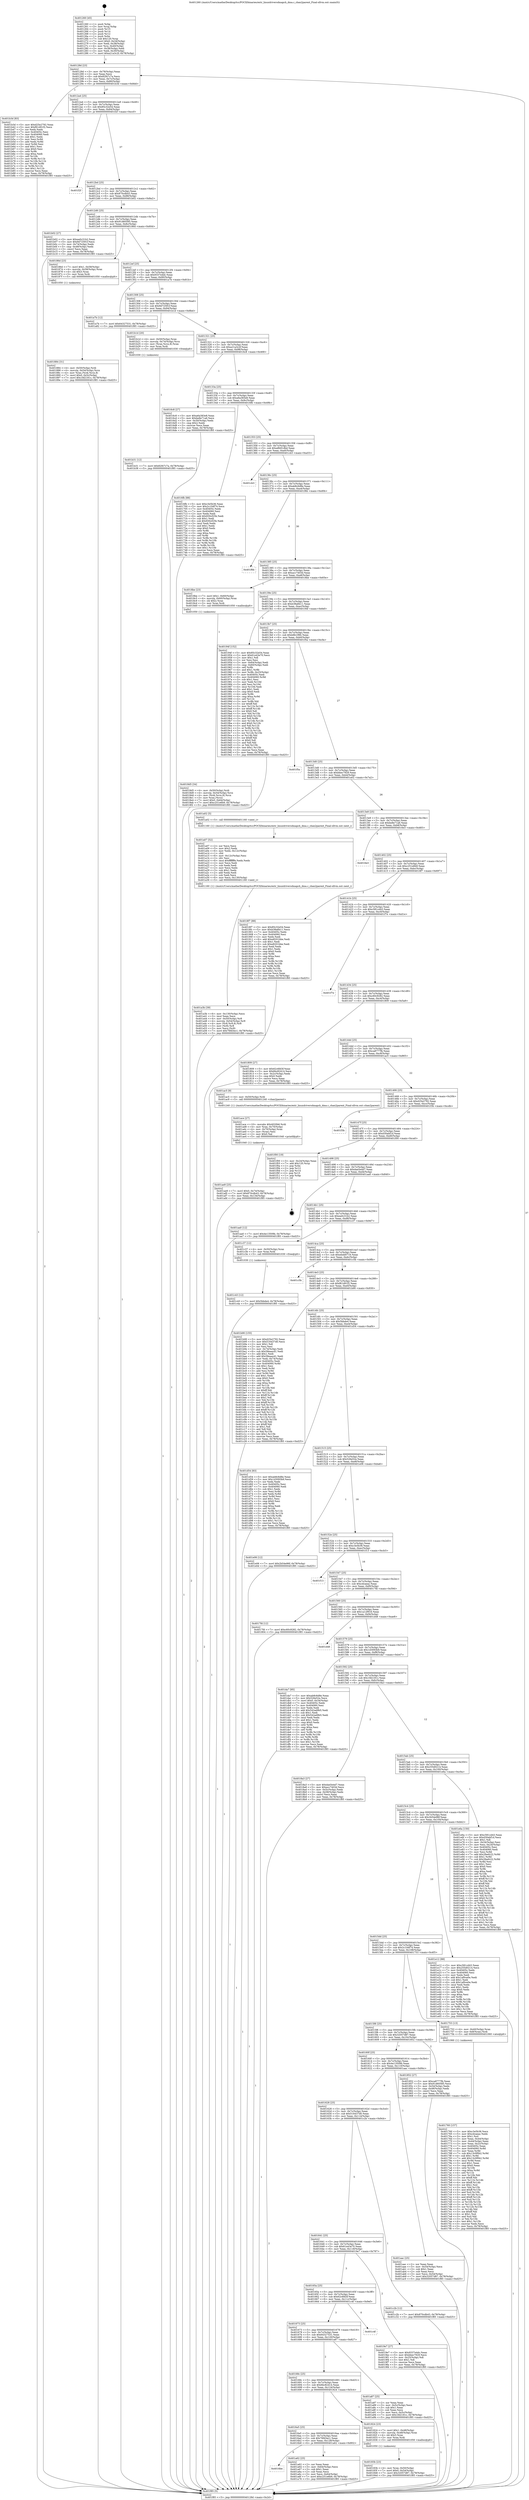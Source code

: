 digraph "0x401260" {
  label = "0x401260 (/mnt/c/Users/mathe/Desktop/tcc/POCII/binaries/extr_linuxdriversdmapch_dma.c_chan2parent_Final-ollvm.out::main(0))"
  labelloc = "t"
  node[shape=record]

  Entry [label="",width=0.3,height=0.3,shape=circle,fillcolor=black,style=filled]
  "0x40128d" [label="{
     0x40128d [23]\l
     | [instrs]\l
     &nbsp;&nbsp;0x40128d \<+3\>: mov -0x78(%rbp),%eax\l
     &nbsp;&nbsp;0x401290 \<+2\>: mov %eax,%ecx\l
     &nbsp;&nbsp;0x401292 \<+6\>: sub $0x82f47c7a,%ecx\l
     &nbsp;&nbsp;0x401298 \<+3\>: mov %eax,-0x7c(%rbp)\l
     &nbsp;&nbsp;0x40129b \<+3\>: mov %ecx,-0x80(%rbp)\l
     &nbsp;&nbsp;0x40129e \<+6\>: je 0000000000401b3d \<main+0x8dd\>\l
  }"]
  "0x401b3d" [label="{
     0x401b3d [83]\l
     | [instrs]\l
     &nbsp;&nbsp;0x401b3d \<+5\>: mov $0xd25e2792,%eax\l
     &nbsp;&nbsp;0x401b42 \<+5\>: mov $0xf61d91f2,%ecx\l
     &nbsp;&nbsp;0x401b47 \<+2\>: xor %edx,%edx\l
     &nbsp;&nbsp;0x401b49 \<+7\>: mov 0x40405c,%esi\l
     &nbsp;&nbsp;0x401b50 \<+7\>: mov 0x404060,%edi\l
     &nbsp;&nbsp;0x401b57 \<+3\>: sub $0x1,%edx\l
     &nbsp;&nbsp;0x401b5a \<+3\>: mov %esi,%r8d\l
     &nbsp;&nbsp;0x401b5d \<+3\>: add %edx,%r8d\l
     &nbsp;&nbsp;0x401b60 \<+4\>: imul %r8d,%esi\l
     &nbsp;&nbsp;0x401b64 \<+3\>: and $0x1,%esi\l
     &nbsp;&nbsp;0x401b67 \<+3\>: cmp $0x0,%esi\l
     &nbsp;&nbsp;0x401b6a \<+4\>: sete %r9b\l
     &nbsp;&nbsp;0x401b6e \<+3\>: cmp $0xa,%edi\l
     &nbsp;&nbsp;0x401b71 \<+4\>: setl %r10b\l
     &nbsp;&nbsp;0x401b75 \<+3\>: mov %r9b,%r11b\l
     &nbsp;&nbsp;0x401b78 \<+3\>: and %r10b,%r11b\l
     &nbsp;&nbsp;0x401b7b \<+3\>: xor %r10b,%r9b\l
     &nbsp;&nbsp;0x401b7e \<+3\>: or %r9b,%r11b\l
     &nbsp;&nbsp;0x401b81 \<+4\>: test $0x1,%r11b\l
     &nbsp;&nbsp;0x401b85 \<+3\>: cmovne %ecx,%eax\l
     &nbsp;&nbsp;0x401b88 \<+3\>: mov %eax,-0x78(%rbp)\l
     &nbsp;&nbsp;0x401b8b \<+5\>: jmp 0000000000401f85 \<main+0xd25\>\l
  }"]
  "0x4012a4" [label="{
     0x4012a4 [25]\l
     | [instrs]\l
     &nbsp;&nbsp;0x4012a4 \<+5\>: jmp 00000000004012a9 \<main+0x49\>\l
     &nbsp;&nbsp;0x4012a9 \<+3\>: mov -0x7c(%rbp),%eax\l
     &nbsp;&nbsp;0x4012ac \<+5\>: sub $0x85c32e54,%eax\l
     &nbsp;&nbsp;0x4012b1 \<+6\>: mov %eax,-0x84(%rbp)\l
     &nbsp;&nbsp;0x4012b7 \<+6\>: je 0000000000401f2f \<main+0xccf\>\l
  }"]
  Exit [label="",width=0.3,height=0.3,shape=circle,fillcolor=black,style=filled,peripheries=2]
  "0x401f2f" [label="{
     0x401f2f\l
  }", style=dashed]
  "0x4012bd" [label="{
     0x4012bd [25]\l
     | [instrs]\l
     &nbsp;&nbsp;0x4012bd \<+5\>: jmp 00000000004012c2 \<main+0x62\>\l
     &nbsp;&nbsp;0x4012c2 \<+3\>: mov -0x7c(%rbp),%eax\l
     &nbsp;&nbsp;0x4012c5 \<+5\>: sub $0x870cdb43,%eax\l
     &nbsp;&nbsp;0x4012ca \<+6\>: mov %eax,-0x88(%rbp)\l
     &nbsp;&nbsp;0x4012d0 \<+6\>: je 0000000000401b02 \<main+0x8a2\>\l
  }"]
  "0x401c43" [label="{
     0x401c43 [12]\l
     | [instrs]\l
     &nbsp;&nbsp;0x401c43 \<+7\>: movl $0x5bbde4,-0x78(%rbp)\l
     &nbsp;&nbsp;0x401c4a \<+5\>: jmp 0000000000401f85 \<main+0xd25\>\l
  }"]
  "0x401b02" [label="{
     0x401b02 [27]\l
     | [instrs]\l
     &nbsp;&nbsp;0x401b02 \<+5\>: mov $0xea0c31b2,%eax\l
     &nbsp;&nbsp;0x401b07 \<+5\>: mov $0x9d72591f,%ecx\l
     &nbsp;&nbsp;0x401b0c \<+3\>: mov -0x74(%rbp),%edx\l
     &nbsp;&nbsp;0x401b0f \<+3\>: cmp -0x48(%rbp),%edx\l
     &nbsp;&nbsp;0x401b12 \<+3\>: cmovl %ecx,%eax\l
     &nbsp;&nbsp;0x401b15 \<+3\>: mov %eax,-0x78(%rbp)\l
     &nbsp;&nbsp;0x401b18 \<+5\>: jmp 0000000000401f85 \<main+0xd25\>\l
  }"]
  "0x4012d6" [label="{
     0x4012d6 [25]\l
     | [instrs]\l
     &nbsp;&nbsp;0x4012d6 \<+5\>: jmp 00000000004012db \<main+0x7b\>\l
     &nbsp;&nbsp;0x4012db \<+3\>: mov -0x7c(%rbp),%eax\l
     &nbsp;&nbsp;0x4012de \<+5\>: sub $0x91d60585,%eax\l
     &nbsp;&nbsp;0x4012e3 \<+6\>: mov %eax,-0x8c(%rbp)\l
     &nbsp;&nbsp;0x4012e9 \<+6\>: je 000000000040186d \<main+0x60d\>\l
  }"]
  "0x401b31" [label="{
     0x401b31 [12]\l
     | [instrs]\l
     &nbsp;&nbsp;0x401b31 \<+7\>: movl $0x82f47c7a,-0x78(%rbp)\l
     &nbsp;&nbsp;0x401b38 \<+5\>: jmp 0000000000401f85 \<main+0xd25\>\l
  }"]
  "0x40186d" [label="{
     0x40186d [23]\l
     | [instrs]\l
     &nbsp;&nbsp;0x40186d \<+7\>: movl $0x1,-0x58(%rbp)\l
     &nbsp;&nbsp;0x401874 \<+4\>: movslq -0x58(%rbp),%rax\l
     &nbsp;&nbsp;0x401878 \<+4\>: shl $0x3,%rax\l
     &nbsp;&nbsp;0x40187c \<+3\>: mov %rax,%rdi\l
     &nbsp;&nbsp;0x40187f \<+5\>: call 0000000000401050 \<malloc@plt\>\l
     | [calls]\l
     &nbsp;&nbsp;0x401050 \{1\} (unknown)\l
  }"]
  "0x4012ef" [label="{
     0x4012ef [25]\l
     | [instrs]\l
     &nbsp;&nbsp;0x4012ef \<+5\>: jmp 00000000004012f4 \<main+0x94\>\l
     &nbsp;&nbsp;0x4012f4 \<+3\>: mov -0x7c(%rbp),%eax\l
     &nbsp;&nbsp;0x4012f7 \<+5\>: sub $0x9337e4dc,%eax\l
     &nbsp;&nbsp;0x4012fc \<+6\>: mov %eax,-0x90(%rbp)\l
     &nbsp;&nbsp;0x401302 \<+6\>: je 0000000000401a7b \<main+0x81b\>\l
  }"]
  "0x401ae9" [label="{
     0x401ae9 [25]\l
     | [instrs]\l
     &nbsp;&nbsp;0x401ae9 \<+7\>: movl $0x0,-0x74(%rbp)\l
     &nbsp;&nbsp;0x401af0 \<+7\>: movl $0x870cdb43,-0x78(%rbp)\l
     &nbsp;&nbsp;0x401af7 \<+6\>: mov %eax,-0x134(%rbp)\l
     &nbsp;&nbsp;0x401afd \<+5\>: jmp 0000000000401f85 \<main+0xd25\>\l
  }"]
  "0x401a7b" [label="{
     0x401a7b [12]\l
     | [instrs]\l
     &nbsp;&nbsp;0x401a7b \<+7\>: movl $0x64327531,-0x78(%rbp)\l
     &nbsp;&nbsp;0x401a82 \<+5\>: jmp 0000000000401f85 \<main+0xd25\>\l
  }"]
  "0x401308" [label="{
     0x401308 [25]\l
     | [instrs]\l
     &nbsp;&nbsp;0x401308 \<+5\>: jmp 000000000040130d \<main+0xad\>\l
     &nbsp;&nbsp;0x40130d \<+3\>: mov -0x7c(%rbp),%eax\l
     &nbsp;&nbsp;0x401310 \<+5\>: sub $0x9d72591f,%eax\l
     &nbsp;&nbsp;0x401315 \<+6\>: mov %eax,-0x94(%rbp)\l
     &nbsp;&nbsp;0x40131b \<+6\>: je 0000000000401b1d \<main+0x8bd\>\l
  }"]
  "0x401ace" [label="{
     0x401ace [27]\l
     | [instrs]\l
     &nbsp;&nbsp;0x401ace \<+10\>: movabs $0x4020b6,%rdi\l
     &nbsp;&nbsp;0x401ad8 \<+4\>: mov %rax,-0x70(%rbp)\l
     &nbsp;&nbsp;0x401adc \<+4\>: mov -0x70(%rbp),%rax\l
     &nbsp;&nbsp;0x401ae0 \<+2\>: mov (%rax),%esi\l
     &nbsp;&nbsp;0x401ae2 \<+2\>: mov $0x0,%al\l
     &nbsp;&nbsp;0x401ae4 \<+5\>: call 0000000000401040 \<printf@plt\>\l
     | [calls]\l
     &nbsp;&nbsp;0x401040 \{1\} (unknown)\l
  }"]
  "0x401b1d" [label="{
     0x401b1d [20]\l
     | [instrs]\l
     &nbsp;&nbsp;0x401b1d \<+4\>: mov -0x50(%rbp),%rax\l
     &nbsp;&nbsp;0x401b21 \<+4\>: movslq -0x74(%rbp),%rcx\l
     &nbsp;&nbsp;0x401b25 \<+4\>: mov (%rax,%rcx,8),%rax\l
     &nbsp;&nbsp;0x401b29 \<+3\>: mov %rax,%rdi\l
     &nbsp;&nbsp;0x401b2c \<+5\>: call 0000000000401030 \<free@plt\>\l
     | [calls]\l
     &nbsp;&nbsp;0x401030 \{1\} (unknown)\l
  }"]
  "0x401321" [label="{
     0x401321 [25]\l
     | [instrs]\l
     &nbsp;&nbsp;0x401321 \<+5\>: jmp 0000000000401326 \<main+0xc6\>\l
     &nbsp;&nbsp;0x401326 \<+3\>: mov -0x7c(%rbp),%eax\l
     &nbsp;&nbsp;0x401329 \<+5\>: sub $0xa21a3c2f,%eax\l
     &nbsp;&nbsp;0x40132e \<+6\>: mov %eax,-0x98(%rbp)\l
     &nbsp;&nbsp;0x401334 \<+6\>: je 00000000004016c8 \<main+0x468\>\l
  }"]
  "0x4016be" [label="{
     0x4016be\l
  }", style=dashed]
  "0x4016c8" [label="{
     0x4016c8 [27]\l
     | [instrs]\l
     &nbsp;&nbsp;0x4016c8 \<+5\>: mov $0xa6a383e8,%eax\l
     &nbsp;&nbsp;0x4016cd \<+5\>: mov $0xbe8e71a6,%ecx\l
     &nbsp;&nbsp;0x4016d2 \<+3\>: mov -0x30(%rbp),%edx\l
     &nbsp;&nbsp;0x4016d5 \<+3\>: cmp $0x2,%edx\l
     &nbsp;&nbsp;0x4016d8 \<+3\>: cmovne %ecx,%eax\l
     &nbsp;&nbsp;0x4016db \<+3\>: mov %eax,-0x78(%rbp)\l
     &nbsp;&nbsp;0x4016de \<+5\>: jmp 0000000000401f85 \<main+0xd25\>\l
  }"]
  "0x40133a" [label="{
     0x40133a [25]\l
     | [instrs]\l
     &nbsp;&nbsp;0x40133a \<+5\>: jmp 000000000040133f \<main+0xdf\>\l
     &nbsp;&nbsp;0x40133f \<+3\>: mov -0x7c(%rbp),%eax\l
     &nbsp;&nbsp;0x401342 \<+5\>: sub $0xa6a383e8,%eax\l
     &nbsp;&nbsp;0x401347 \<+6\>: mov %eax,-0x9c(%rbp)\l
     &nbsp;&nbsp;0x40134d \<+6\>: je 00000000004016fb \<main+0x49b\>\l
  }"]
  "0x401f85" [label="{
     0x401f85 [5]\l
     | [instrs]\l
     &nbsp;&nbsp;0x401f85 \<+5\>: jmp 000000000040128d \<main+0x2d\>\l
  }"]
  "0x401260" [label="{
     0x401260 [45]\l
     | [instrs]\l
     &nbsp;&nbsp;0x401260 \<+1\>: push %rbp\l
     &nbsp;&nbsp;0x401261 \<+3\>: mov %rsp,%rbp\l
     &nbsp;&nbsp;0x401264 \<+2\>: push %r15\l
     &nbsp;&nbsp;0x401266 \<+2\>: push %r14\l
     &nbsp;&nbsp;0x401268 \<+2\>: push %r12\l
     &nbsp;&nbsp;0x40126a \<+1\>: push %rbx\l
     &nbsp;&nbsp;0x40126b \<+7\>: sub $0x120,%rsp\l
     &nbsp;&nbsp;0x401272 \<+7\>: movl $0x0,-0x34(%rbp)\l
     &nbsp;&nbsp;0x401279 \<+3\>: mov %edi,-0x38(%rbp)\l
     &nbsp;&nbsp;0x40127c \<+4\>: mov %rsi,-0x40(%rbp)\l
     &nbsp;&nbsp;0x401280 \<+3\>: mov -0x38(%rbp),%edi\l
     &nbsp;&nbsp;0x401283 \<+3\>: mov %edi,-0x30(%rbp)\l
     &nbsp;&nbsp;0x401286 \<+7\>: movl $0xa21a3c2f,-0x78(%rbp)\l
  }"]
  "0x401a62" [label="{
     0x401a62 [25]\l
     | [instrs]\l
     &nbsp;&nbsp;0x401a62 \<+2\>: xor %eax,%eax\l
     &nbsp;&nbsp;0x401a64 \<+3\>: mov -0x64(%rbp),%ecx\l
     &nbsp;&nbsp;0x401a67 \<+3\>: sub $0x1,%eax\l
     &nbsp;&nbsp;0x401a6a \<+2\>: sub %eax,%ecx\l
     &nbsp;&nbsp;0x401a6c \<+3\>: mov %ecx,-0x64(%rbp)\l
     &nbsp;&nbsp;0x401a6f \<+7\>: movl $0xc251e6b9,-0x78(%rbp)\l
     &nbsp;&nbsp;0x401a76 \<+5\>: jmp 0000000000401f85 \<main+0xd25\>\l
  }"]
  "0x4016fb" [label="{
     0x4016fb [88]\l
     | [instrs]\l
     &nbsp;&nbsp;0x4016fb \<+5\>: mov $0xc3e5b36,%eax\l
     &nbsp;&nbsp;0x401700 \<+5\>: mov $0x2c10df74,%ecx\l
     &nbsp;&nbsp;0x401705 \<+7\>: mov 0x40405c,%edx\l
     &nbsp;&nbsp;0x40170c \<+7\>: mov 0x404060,%esi\l
     &nbsp;&nbsp;0x401713 \<+2\>: mov %edx,%edi\l
     &nbsp;&nbsp;0x401715 \<+6\>: add $0x930cf25b,%edi\l
     &nbsp;&nbsp;0x40171b \<+3\>: sub $0x1,%edi\l
     &nbsp;&nbsp;0x40171e \<+6\>: sub $0x930cf25b,%edi\l
     &nbsp;&nbsp;0x401724 \<+3\>: imul %edi,%edx\l
     &nbsp;&nbsp;0x401727 \<+3\>: and $0x1,%edx\l
     &nbsp;&nbsp;0x40172a \<+3\>: cmp $0x0,%edx\l
     &nbsp;&nbsp;0x40172d \<+4\>: sete %r8b\l
     &nbsp;&nbsp;0x401731 \<+3\>: cmp $0xa,%esi\l
     &nbsp;&nbsp;0x401734 \<+4\>: setl %r9b\l
     &nbsp;&nbsp;0x401738 \<+3\>: mov %r8b,%r10b\l
     &nbsp;&nbsp;0x40173b \<+3\>: and %r9b,%r10b\l
     &nbsp;&nbsp;0x40173e \<+3\>: xor %r9b,%r8b\l
     &nbsp;&nbsp;0x401741 \<+3\>: or %r8b,%r10b\l
     &nbsp;&nbsp;0x401744 \<+4\>: test $0x1,%r10b\l
     &nbsp;&nbsp;0x401748 \<+3\>: cmovne %ecx,%eax\l
     &nbsp;&nbsp;0x40174b \<+3\>: mov %eax,-0x78(%rbp)\l
     &nbsp;&nbsp;0x40174e \<+5\>: jmp 0000000000401f85 \<main+0xd25\>\l
  }"]
  "0x401353" [label="{
     0x401353 [25]\l
     | [instrs]\l
     &nbsp;&nbsp;0x401353 \<+5\>: jmp 0000000000401358 \<main+0xf8\>\l
     &nbsp;&nbsp;0x401358 \<+3\>: mov -0x7c(%rbp),%eax\l
     &nbsp;&nbsp;0x40135b \<+5\>: sub $0xa8b91dbd,%eax\l
     &nbsp;&nbsp;0x401360 \<+6\>: mov %eax,-0xa0(%rbp)\l
     &nbsp;&nbsp;0x401366 \<+6\>: je 0000000000401cb3 \<main+0xa53\>\l
  }"]
  "0x401a3b" [label="{
     0x401a3b [39]\l
     | [instrs]\l
     &nbsp;&nbsp;0x401a3b \<+6\>: mov -0x130(%rbp),%ecx\l
     &nbsp;&nbsp;0x401a41 \<+3\>: imul %eax,%ecx\l
     &nbsp;&nbsp;0x401a44 \<+4\>: mov -0x50(%rbp),%r8\l
     &nbsp;&nbsp;0x401a48 \<+4\>: movslq -0x54(%rbp),%r9\l
     &nbsp;&nbsp;0x401a4c \<+4\>: mov (%r8,%r9,8),%r8\l
     &nbsp;&nbsp;0x401a50 \<+3\>: mov (%r8),%r8\l
     &nbsp;&nbsp;0x401a53 \<+3\>: mov %ecx,(%r8)\l
     &nbsp;&nbsp;0x401a56 \<+7\>: movl $0x76fd3ec1,-0x78(%rbp)\l
     &nbsp;&nbsp;0x401a5d \<+5\>: jmp 0000000000401f85 \<main+0xd25\>\l
  }"]
  "0x401cb3" [label="{
     0x401cb3\l
  }", style=dashed]
  "0x40136c" [label="{
     0x40136c [25]\l
     | [instrs]\l
     &nbsp;&nbsp;0x40136c \<+5\>: jmp 0000000000401371 \<main+0x111\>\l
     &nbsp;&nbsp;0x401371 \<+3\>: mov -0x7c(%rbp),%eax\l
     &nbsp;&nbsp;0x401374 \<+5\>: sub $0xab8c6d8e,%eax\l
     &nbsp;&nbsp;0x401379 \<+6\>: mov %eax,-0xa4(%rbp)\l
     &nbsp;&nbsp;0x40137f \<+6\>: je 0000000000401f6b \<main+0xd0b\>\l
  }"]
  "0x401a07" [label="{
     0x401a07 [52]\l
     | [instrs]\l
     &nbsp;&nbsp;0x401a07 \<+2\>: xor %ecx,%ecx\l
     &nbsp;&nbsp;0x401a09 \<+5\>: mov $0x2,%edx\l
     &nbsp;&nbsp;0x401a0e \<+6\>: mov %edx,-0x12c(%rbp)\l
     &nbsp;&nbsp;0x401a14 \<+1\>: cltd\l
     &nbsp;&nbsp;0x401a15 \<+6\>: mov -0x12c(%rbp),%esi\l
     &nbsp;&nbsp;0x401a1b \<+2\>: idiv %esi\l
     &nbsp;&nbsp;0x401a1d \<+6\>: imul $0xfffffffe,%edx,%edx\l
     &nbsp;&nbsp;0x401a23 \<+2\>: mov %ecx,%edi\l
     &nbsp;&nbsp;0x401a25 \<+2\>: sub %edx,%edi\l
     &nbsp;&nbsp;0x401a27 \<+2\>: mov %ecx,%edx\l
     &nbsp;&nbsp;0x401a29 \<+3\>: sub $0x1,%edx\l
     &nbsp;&nbsp;0x401a2c \<+2\>: add %edx,%edi\l
     &nbsp;&nbsp;0x401a2e \<+2\>: sub %edi,%ecx\l
     &nbsp;&nbsp;0x401a30 \<+6\>: mov %ecx,-0x130(%rbp)\l
     &nbsp;&nbsp;0x401a36 \<+5\>: call 0000000000401160 \<next_i\>\l
     | [calls]\l
     &nbsp;&nbsp;0x401160 \{1\} (/mnt/c/Users/mathe/Desktop/tcc/POCII/binaries/extr_linuxdriversdmapch_dma.c_chan2parent_Final-ollvm.out::next_i)\l
  }"]
  "0x401f6b" [label="{
     0x401f6b\l
  }", style=dashed]
  "0x401385" [label="{
     0x401385 [25]\l
     | [instrs]\l
     &nbsp;&nbsp;0x401385 \<+5\>: jmp 000000000040138a \<main+0x12a\>\l
     &nbsp;&nbsp;0x40138a \<+3\>: mov -0x7c(%rbp),%eax\l
     &nbsp;&nbsp;0x40138d \<+5\>: sub $0xacc7403d,%eax\l
     &nbsp;&nbsp;0x401392 \<+6\>: mov %eax,-0xa8(%rbp)\l
     &nbsp;&nbsp;0x401398 \<+6\>: je 00000000004018be \<main+0x65e\>\l
  }"]
  "0x4018d5" [label="{
     0x4018d5 [34]\l
     | [instrs]\l
     &nbsp;&nbsp;0x4018d5 \<+4\>: mov -0x50(%rbp),%rdi\l
     &nbsp;&nbsp;0x4018d9 \<+4\>: movslq -0x54(%rbp),%rcx\l
     &nbsp;&nbsp;0x4018dd \<+4\>: mov (%rdi,%rcx,8),%rcx\l
     &nbsp;&nbsp;0x4018e1 \<+3\>: mov %rax,(%rcx)\l
     &nbsp;&nbsp;0x4018e4 \<+7\>: movl $0x0,-0x64(%rbp)\l
     &nbsp;&nbsp;0x4018eb \<+7\>: movl $0xc251e6b9,-0x78(%rbp)\l
     &nbsp;&nbsp;0x4018f2 \<+5\>: jmp 0000000000401f85 \<main+0xd25\>\l
  }"]
  "0x4018be" [label="{
     0x4018be [23]\l
     | [instrs]\l
     &nbsp;&nbsp;0x4018be \<+7\>: movl $0x1,-0x60(%rbp)\l
     &nbsp;&nbsp;0x4018c5 \<+4\>: movslq -0x60(%rbp),%rax\l
     &nbsp;&nbsp;0x4018c9 \<+4\>: shl $0x2,%rax\l
     &nbsp;&nbsp;0x4018cd \<+3\>: mov %rax,%rdi\l
     &nbsp;&nbsp;0x4018d0 \<+5\>: call 0000000000401050 \<malloc@plt\>\l
     | [calls]\l
     &nbsp;&nbsp;0x401050 \{1\} (unknown)\l
  }"]
  "0x40139e" [label="{
     0x40139e [25]\l
     | [instrs]\l
     &nbsp;&nbsp;0x40139e \<+5\>: jmp 00000000004013a3 \<main+0x143\>\l
     &nbsp;&nbsp;0x4013a3 \<+3\>: mov -0x7c(%rbp),%eax\l
     &nbsp;&nbsp;0x4013a6 \<+5\>: sub $0xb38a6b11,%eax\l
     &nbsp;&nbsp;0x4013ab \<+6\>: mov %eax,-0xac(%rbp)\l
     &nbsp;&nbsp;0x4013b1 \<+6\>: je 000000000040194f \<main+0x6ef\>\l
  }"]
  "0x401884" [label="{
     0x401884 [31]\l
     | [instrs]\l
     &nbsp;&nbsp;0x401884 \<+4\>: mov -0x50(%rbp),%rdi\l
     &nbsp;&nbsp;0x401888 \<+4\>: movslq -0x54(%rbp),%rcx\l
     &nbsp;&nbsp;0x40188c \<+4\>: mov %rax,(%rdi,%rcx,8)\l
     &nbsp;&nbsp;0x401890 \<+7\>: movl $0x0,-0x5c(%rbp)\l
     &nbsp;&nbsp;0x401897 \<+7\>: movl $0x1fd2181c,-0x78(%rbp)\l
     &nbsp;&nbsp;0x40189e \<+5\>: jmp 0000000000401f85 \<main+0xd25\>\l
  }"]
  "0x40194f" [label="{
     0x40194f [152]\l
     | [instrs]\l
     &nbsp;&nbsp;0x40194f \<+5\>: mov $0x85c32e54,%eax\l
     &nbsp;&nbsp;0x401954 \<+5\>: mov $0x61e43e70,%ecx\l
     &nbsp;&nbsp;0x401959 \<+2\>: mov $0x1,%dl\l
     &nbsp;&nbsp;0x40195b \<+2\>: xor %esi,%esi\l
     &nbsp;&nbsp;0x40195d \<+3\>: mov -0x64(%rbp),%edi\l
     &nbsp;&nbsp;0x401960 \<+3\>: cmp -0x60(%rbp),%edi\l
     &nbsp;&nbsp;0x401963 \<+4\>: setl %r8b\l
     &nbsp;&nbsp;0x401967 \<+4\>: and $0x1,%r8b\l
     &nbsp;&nbsp;0x40196b \<+4\>: mov %r8b,-0x25(%rbp)\l
     &nbsp;&nbsp;0x40196f \<+7\>: mov 0x40405c,%edi\l
     &nbsp;&nbsp;0x401976 \<+8\>: mov 0x404060,%r9d\l
     &nbsp;&nbsp;0x40197e \<+3\>: sub $0x1,%esi\l
     &nbsp;&nbsp;0x401981 \<+3\>: mov %edi,%r10d\l
     &nbsp;&nbsp;0x401984 \<+3\>: add %esi,%r10d\l
     &nbsp;&nbsp;0x401987 \<+4\>: imul %r10d,%edi\l
     &nbsp;&nbsp;0x40198b \<+3\>: and $0x1,%edi\l
     &nbsp;&nbsp;0x40198e \<+3\>: cmp $0x0,%edi\l
     &nbsp;&nbsp;0x401991 \<+4\>: sete %r8b\l
     &nbsp;&nbsp;0x401995 \<+4\>: cmp $0xa,%r9d\l
     &nbsp;&nbsp;0x401999 \<+4\>: setl %r11b\l
     &nbsp;&nbsp;0x40199d \<+3\>: mov %r8b,%bl\l
     &nbsp;&nbsp;0x4019a0 \<+3\>: xor $0xff,%bl\l
     &nbsp;&nbsp;0x4019a3 \<+3\>: mov %r11b,%r14b\l
     &nbsp;&nbsp;0x4019a6 \<+4\>: xor $0xff,%r14b\l
     &nbsp;&nbsp;0x4019aa \<+3\>: xor $0x0,%dl\l
     &nbsp;&nbsp;0x4019ad \<+3\>: mov %bl,%r15b\l
     &nbsp;&nbsp;0x4019b0 \<+4\>: and $0x0,%r15b\l
     &nbsp;&nbsp;0x4019b4 \<+3\>: and %dl,%r8b\l
     &nbsp;&nbsp;0x4019b7 \<+3\>: mov %r14b,%r12b\l
     &nbsp;&nbsp;0x4019ba \<+4\>: and $0x0,%r12b\l
     &nbsp;&nbsp;0x4019be \<+3\>: and %dl,%r11b\l
     &nbsp;&nbsp;0x4019c1 \<+3\>: or %r8b,%r15b\l
     &nbsp;&nbsp;0x4019c4 \<+3\>: or %r11b,%r12b\l
     &nbsp;&nbsp;0x4019c7 \<+3\>: xor %r12b,%r15b\l
     &nbsp;&nbsp;0x4019ca \<+3\>: or %r14b,%bl\l
     &nbsp;&nbsp;0x4019cd \<+3\>: xor $0xff,%bl\l
     &nbsp;&nbsp;0x4019d0 \<+3\>: or $0x0,%dl\l
     &nbsp;&nbsp;0x4019d3 \<+2\>: and %dl,%bl\l
     &nbsp;&nbsp;0x4019d5 \<+3\>: or %bl,%r15b\l
     &nbsp;&nbsp;0x4019d8 \<+4\>: test $0x1,%r15b\l
     &nbsp;&nbsp;0x4019dc \<+3\>: cmovne %ecx,%eax\l
     &nbsp;&nbsp;0x4019df \<+3\>: mov %eax,-0x78(%rbp)\l
     &nbsp;&nbsp;0x4019e2 \<+5\>: jmp 0000000000401f85 \<main+0xd25\>\l
  }"]
  "0x4013b7" [label="{
     0x4013b7 [25]\l
     | [instrs]\l
     &nbsp;&nbsp;0x4013b7 \<+5\>: jmp 00000000004013bc \<main+0x15c\>\l
     &nbsp;&nbsp;0x4013bc \<+3\>: mov -0x7c(%rbp),%eax\l
     &nbsp;&nbsp;0x4013bf \<+5\>: sub $0xb8b1f9fc,%eax\l
     &nbsp;&nbsp;0x4013c4 \<+6\>: mov %eax,-0xb0(%rbp)\l
     &nbsp;&nbsp;0x4013ca \<+6\>: je 0000000000401f5a \<main+0xcfa\>\l
  }"]
  "0x40183b" [label="{
     0x40183b [23]\l
     | [instrs]\l
     &nbsp;&nbsp;0x40183b \<+4\>: mov %rax,-0x50(%rbp)\l
     &nbsp;&nbsp;0x40183f \<+7\>: movl $0x0,-0x54(%rbp)\l
     &nbsp;&nbsp;0x401846 \<+7\>: movl $0x32057d87,-0x78(%rbp)\l
     &nbsp;&nbsp;0x40184d \<+5\>: jmp 0000000000401f85 \<main+0xd25\>\l
  }"]
  "0x401f5a" [label="{
     0x401f5a\l
  }", style=dashed]
  "0x4013d0" [label="{
     0x4013d0 [25]\l
     | [instrs]\l
     &nbsp;&nbsp;0x4013d0 \<+5\>: jmp 00000000004013d5 \<main+0x175\>\l
     &nbsp;&nbsp;0x4013d5 \<+3\>: mov -0x7c(%rbp),%eax\l
     &nbsp;&nbsp;0x4013d8 \<+5\>: sub $0xbbec7929,%eax\l
     &nbsp;&nbsp;0x4013dd \<+6\>: mov %eax,-0xb4(%rbp)\l
     &nbsp;&nbsp;0x4013e3 \<+6\>: je 0000000000401a02 \<main+0x7a2\>\l
  }"]
  "0x4016a5" [label="{
     0x4016a5 [25]\l
     | [instrs]\l
     &nbsp;&nbsp;0x4016a5 \<+5\>: jmp 00000000004016aa \<main+0x44a\>\l
     &nbsp;&nbsp;0x4016aa \<+3\>: mov -0x7c(%rbp),%eax\l
     &nbsp;&nbsp;0x4016ad \<+5\>: sub $0x76fd3ec1,%eax\l
     &nbsp;&nbsp;0x4016b2 \<+6\>: mov %eax,-0x128(%rbp)\l
     &nbsp;&nbsp;0x4016b8 \<+6\>: je 0000000000401a62 \<main+0x802\>\l
  }"]
  "0x401a02" [label="{
     0x401a02 [5]\l
     | [instrs]\l
     &nbsp;&nbsp;0x401a02 \<+5\>: call 0000000000401160 \<next_i\>\l
     | [calls]\l
     &nbsp;&nbsp;0x401160 \{1\} (/mnt/c/Users/mathe/Desktop/tcc/POCII/binaries/extr_linuxdriversdmapch_dma.c_chan2parent_Final-ollvm.out::next_i)\l
  }"]
  "0x4013e9" [label="{
     0x4013e9 [25]\l
     | [instrs]\l
     &nbsp;&nbsp;0x4013e9 \<+5\>: jmp 00000000004013ee \<main+0x18e\>\l
     &nbsp;&nbsp;0x4013ee \<+3\>: mov -0x7c(%rbp),%eax\l
     &nbsp;&nbsp;0x4013f1 \<+5\>: sub $0xbe8e71a6,%eax\l
     &nbsp;&nbsp;0x4013f6 \<+6\>: mov %eax,-0xb8(%rbp)\l
     &nbsp;&nbsp;0x4013fc \<+6\>: je 00000000004016e3 \<main+0x483\>\l
  }"]
  "0x401824" [label="{
     0x401824 [23]\l
     | [instrs]\l
     &nbsp;&nbsp;0x401824 \<+7\>: movl $0x1,-0x48(%rbp)\l
     &nbsp;&nbsp;0x40182b \<+4\>: movslq -0x48(%rbp),%rax\l
     &nbsp;&nbsp;0x40182f \<+4\>: shl $0x3,%rax\l
     &nbsp;&nbsp;0x401833 \<+3\>: mov %rax,%rdi\l
     &nbsp;&nbsp;0x401836 \<+5\>: call 0000000000401050 \<malloc@plt\>\l
     | [calls]\l
     &nbsp;&nbsp;0x401050 \{1\} (unknown)\l
  }"]
  "0x4016e3" [label="{
     0x4016e3\l
  }", style=dashed]
  "0x401402" [label="{
     0x401402 [25]\l
     | [instrs]\l
     &nbsp;&nbsp;0x401402 \<+5\>: jmp 0000000000401407 \<main+0x1a7\>\l
     &nbsp;&nbsp;0x401407 \<+3\>: mov -0x7c(%rbp),%eax\l
     &nbsp;&nbsp;0x40140a \<+5\>: sub $0xc251e6b9,%eax\l
     &nbsp;&nbsp;0x40140f \<+6\>: mov %eax,-0xbc(%rbp)\l
     &nbsp;&nbsp;0x401415 \<+6\>: je 00000000004018f7 \<main+0x697\>\l
  }"]
  "0x40168c" [label="{
     0x40168c [25]\l
     | [instrs]\l
     &nbsp;&nbsp;0x40168c \<+5\>: jmp 0000000000401691 \<main+0x431\>\l
     &nbsp;&nbsp;0x401691 \<+3\>: mov -0x7c(%rbp),%eax\l
     &nbsp;&nbsp;0x401694 \<+5\>: sub $0x6bc82414,%eax\l
     &nbsp;&nbsp;0x401699 \<+6\>: mov %eax,-0x124(%rbp)\l
     &nbsp;&nbsp;0x40169f \<+6\>: je 0000000000401824 \<main+0x5c4\>\l
  }"]
  "0x4018f7" [label="{
     0x4018f7 [88]\l
     | [instrs]\l
     &nbsp;&nbsp;0x4018f7 \<+5\>: mov $0x85c32e54,%eax\l
     &nbsp;&nbsp;0x4018fc \<+5\>: mov $0xb38a6b11,%ecx\l
     &nbsp;&nbsp;0x401901 \<+7\>: mov 0x40405c,%edx\l
     &nbsp;&nbsp;0x401908 \<+7\>: mov 0x404060,%esi\l
     &nbsp;&nbsp;0x40190f \<+2\>: mov %edx,%edi\l
     &nbsp;&nbsp;0x401911 \<+6\>: add $0xe8201bbe,%edi\l
     &nbsp;&nbsp;0x401917 \<+3\>: sub $0x1,%edi\l
     &nbsp;&nbsp;0x40191a \<+6\>: sub $0xe8201bbe,%edi\l
     &nbsp;&nbsp;0x401920 \<+3\>: imul %edi,%edx\l
     &nbsp;&nbsp;0x401923 \<+3\>: and $0x1,%edx\l
     &nbsp;&nbsp;0x401926 \<+3\>: cmp $0x0,%edx\l
     &nbsp;&nbsp;0x401929 \<+4\>: sete %r8b\l
     &nbsp;&nbsp;0x40192d \<+3\>: cmp $0xa,%esi\l
     &nbsp;&nbsp;0x401930 \<+4\>: setl %r9b\l
     &nbsp;&nbsp;0x401934 \<+3\>: mov %r8b,%r10b\l
     &nbsp;&nbsp;0x401937 \<+3\>: and %r9b,%r10b\l
     &nbsp;&nbsp;0x40193a \<+3\>: xor %r9b,%r8b\l
     &nbsp;&nbsp;0x40193d \<+3\>: or %r8b,%r10b\l
     &nbsp;&nbsp;0x401940 \<+4\>: test $0x1,%r10b\l
     &nbsp;&nbsp;0x401944 \<+3\>: cmovne %ecx,%eax\l
     &nbsp;&nbsp;0x401947 \<+3\>: mov %eax,-0x78(%rbp)\l
     &nbsp;&nbsp;0x40194a \<+5\>: jmp 0000000000401f85 \<main+0xd25\>\l
  }"]
  "0x40141b" [label="{
     0x40141b [25]\l
     | [instrs]\l
     &nbsp;&nbsp;0x40141b \<+5\>: jmp 0000000000401420 \<main+0x1c0\>\l
     &nbsp;&nbsp;0x401420 \<+3\>: mov -0x7c(%rbp),%eax\l
     &nbsp;&nbsp;0x401423 \<+5\>: sub $0xc581cd43,%eax\l
     &nbsp;&nbsp;0x401428 \<+6\>: mov %eax,-0xc0(%rbp)\l
     &nbsp;&nbsp;0x40142e \<+6\>: je 0000000000401f7e \<main+0xd1e\>\l
  }"]
  "0x401a87" [label="{
     0x401a87 [25]\l
     | [instrs]\l
     &nbsp;&nbsp;0x401a87 \<+2\>: xor %eax,%eax\l
     &nbsp;&nbsp;0x401a89 \<+3\>: mov -0x5c(%rbp),%ecx\l
     &nbsp;&nbsp;0x401a8c \<+3\>: sub $0x1,%eax\l
     &nbsp;&nbsp;0x401a8f \<+2\>: sub %eax,%ecx\l
     &nbsp;&nbsp;0x401a91 \<+3\>: mov %ecx,-0x5c(%rbp)\l
     &nbsp;&nbsp;0x401a94 \<+7\>: movl $0x1fd2181c,-0x78(%rbp)\l
     &nbsp;&nbsp;0x401a9b \<+5\>: jmp 0000000000401f85 \<main+0xd25\>\l
  }"]
  "0x401f7e" [label="{
     0x401f7e\l
  }", style=dashed]
  "0x401434" [label="{
     0x401434 [25]\l
     | [instrs]\l
     &nbsp;&nbsp;0x401434 \<+5\>: jmp 0000000000401439 \<main+0x1d9\>\l
     &nbsp;&nbsp;0x401439 \<+3\>: mov -0x7c(%rbp),%eax\l
     &nbsp;&nbsp;0x40143c \<+5\>: sub $0xc60c9282,%eax\l
     &nbsp;&nbsp;0x401441 \<+6\>: mov %eax,-0xc4(%rbp)\l
     &nbsp;&nbsp;0x401447 \<+6\>: je 0000000000401809 \<main+0x5a9\>\l
  }"]
  "0x401673" [label="{
     0x401673 [25]\l
     | [instrs]\l
     &nbsp;&nbsp;0x401673 \<+5\>: jmp 0000000000401678 \<main+0x418\>\l
     &nbsp;&nbsp;0x401678 \<+3\>: mov -0x7c(%rbp),%eax\l
     &nbsp;&nbsp;0x40167b \<+5\>: sub $0x64327531,%eax\l
     &nbsp;&nbsp;0x401680 \<+6\>: mov %eax,-0x120(%rbp)\l
     &nbsp;&nbsp;0x401686 \<+6\>: je 0000000000401a87 \<main+0x827\>\l
  }"]
  "0x401809" [label="{
     0x401809 [27]\l
     | [instrs]\l
     &nbsp;&nbsp;0x401809 \<+5\>: mov $0x62c6fd3f,%eax\l
     &nbsp;&nbsp;0x40180e \<+5\>: mov $0x6bc82414,%ecx\l
     &nbsp;&nbsp;0x401813 \<+3\>: mov -0x2c(%rbp),%edx\l
     &nbsp;&nbsp;0x401816 \<+3\>: cmp $0x0,%edx\l
     &nbsp;&nbsp;0x401819 \<+3\>: cmove %ecx,%eax\l
     &nbsp;&nbsp;0x40181c \<+3\>: mov %eax,-0x78(%rbp)\l
     &nbsp;&nbsp;0x40181f \<+5\>: jmp 0000000000401f85 \<main+0xd25\>\l
  }"]
  "0x40144d" [label="{
     0x40144d [25]\l
     | [instrs]\l
     &nbsp;&nbsp;0x40144d \<+5\>: jmp 0000000000401452 \<main+0x1f2\>\l
     &nbsp;&nbsp;0x401452 \<+3\>: mov -0x7c(%rbp),%eax\l
     &nbsp;&nbsp;0x401455 \<+5\>: sub $0xca8777fb,%eax\l
     &nbsp;&nbsp;0x40145a \<+6\>: mov %eax,-0xc8(%rbp)\l
     &nbsp;&nbsp;0x401460 \<+6\>: je 0000000000401ac5 \<main+0x865\>\l
  }"]
  "0x401c4f" [label="{
     0x401c4f\l
  }", style=dashed]
  "0x401ac5" [label="{
     0x401ac5 [9]\l
     | [instrs]\l
     &nbsp;&nbsp;0x401ac5 \<+4\>: mov -0x50(%rbp),%rdi\l
     &nbsp;&nbsp;0x401ac9 \<+5\>: call 0000000000401240 \<chan2parent\>\l
     | [calls]\l
     &nbsp;&nbsp;0x401240 \{1\} (/mnt/c/Users/mathe/Desktop/tcc/POCII/binaries/extr_linuxdriversdmapch_dma.c_chan2parent_Final-ollvm.out::chan2parent)\l
  }"]
  "0x401466" [label="{
     0x401466 [25]\l
     | [instrs]\l
     &nbsp;&nbsp;0x401466 \<+5\>: jmp 000000000040146b \<main+0x20b\>\l
     &nbsp;&nbsp;0x40146b \<+3\>: mov -0x7c(%rbp),%eax\l
     &nbsp;&nbsp;0x40146e \<+5\>: sub $0xd25e2792,%eax\l
     &nbsp;&nbsp;0x401473 \<+6\>: mov %eax,-0xcc(%rbp)\l
     &nbsp;&nbsp;0x401479 \<+6\>: je 0000000000401f3b \<main+0xcdb\>\l
  }"]
  "0x40165a" [label="{
     0x40165a [25]\l
     | [instrs]\l
     &nbsp;&nbsp;0x40165a \<+5\>: jmp 000000000040165f \<main+0x3ff\>\l
     &nbsp;&nbsp;0x40165f \<+3\>: mov -0x7c(%rbp),%eax\l
     &nbsp;&nbsp;0x401662 \<+5\>: sub $0x62c6fd3f,%eax\l
     &nbsp;&nbsp;0x401667 \<+6\>: mov %eax,-0x11c(%rbp)\l
     &nbsp;&nbsp;0x40166d \<+6\>: je 0000000000401c4f \<main+0x9ef\>\l
  }"]
  "0x401f3b" [label="{
     0x401f3b\l
  }", style=dashed]
  "0x40147f" [label="{
     0x40147f [25]\l
     | [instrs]\l
     &nbsp;&nbsp;0x40147f \<+5\>: jmp 0000000000401484 \<main+0x224\>\l
     &nbsp;&nbsp;0x401484 \<+3\>: mov -0x7c(%rbp),%eax\l
     &nbsp;&nbsp;0x401487 \<+5\>: sub $0xd30abf1d,%eax\l
     &nbsp;&nbsp;0x40148c \<+6\>: mov %eax,-0xd0(%rbp)\l
     &nbsp;&nbsp;0x401492 \<+6\>: je 0000000000401f00 \<main+0xca0\>\l
  }"]
  "0x4019e7" [label="{
     0x4019e7 [27]\l
     | [instrs]\l
     &nbsp;&nbsp;0x4019e7 \<+5\>: mov $0x9337e4dc,%eax\l
     &nbsp;&nbsp;0x4019ec \<+5\>: mov $0xbbec7929,%ecx\l
     &nbsp;&nbsp;0x4019f1 \<+3\>: mov -0x25(%rbp),%dl\l
     &nbsp;&nbsp;0x4019f4 \<+3\>: test $0x1,%dl\l
     &nbsp;&nbsp;0x4019f7 \<+3\>: cmovne %ecx,%eax\l
     &nbsp;&nbsp;0x4019fa \<+3\>: mov %eax,-0x78(%rbp)\l
     &nbsp;&nbsp;0x4019fd \<+5\>: jmp 0000000000401f85 \<main+0xd25\>\l
  }"]
  "0x401f00" [label="{
     0x401f00 [19]\l
     | [instrs]\l
     &nbsp;&nbsp;0x401f00 \<+3\>: mov -0x24(%rbp),%eax\l
     &nbsp;&nbsp;0x401f03 \<+7\>: add $0x120,%rsp\l
     &nbsp;&nbsp;0x401f0a \<+1\>: pop %rbx\l
     &nbsp;&nbsp;0x401f0b \<+2\>: pop %r12\l
     &nbsp;&nbsp;0x401f0d \<+2\>: pop %r14\l
     &nbsp;&nbsp;0x401f0f \<+2\>: pop %r15\l
     &nbsp;&nbsp;0x401f11 \<+1\>: pop %rbp\l
     &nbsp;&nbsp;0x401f12 \<+1\>: ret\l
  }"]
  "0x401498" [label="{
     0x401498 [25]\l
     | [instrs]\l
     &nbsp;&nbsp;0x401498 \<+5\>: jmp 000000000040149d \<main+0x23d\>\l
     &nbsp;&nbsp;0x40149d \<+3\>: mov -0x7c(%rbp),%eax\l
     &nbsp;&nbsp;0x4014a0 \<+5\>: sub $0xdae5e4d7,%eax\l
     &nbsp;&nbsp;0x4014a5 \<+6\>: mov %eax,-0xd4(%rbp)\l
     &nbsp;&nbsp;0x4014ab \<+6\>: je 0000000000401aa0 \<main+0x840\>\l
  }"]
  "0x401641" [label="{
     0x401641 [25]\l
     | [instrs]\l
     &nbsp;&nbsp;0x401641 \<+5\>: jmp 0000000000401646 \<main+0x3e6\>\l
     &nbsp;&nbsp;0x401646 \<+3\>: mov -0x7c(%rbp),%eax\l
     &nbsp;&nbsp;0x401649 \<+5\>: sub $0x61e43e70,%eax\l
     &nbsp;&nbsp;0x40164e \<+6\>: mov %eax,-0x118(%rbp)\l
     &nbsp;&nbsp;0x401654 \<+6\>: je 00000000004019e7 \<main+0x787\>\l
  }"]
  "0x401aa0" [label="{
     0x401aa0 [12]\l
     | [instrs]\l
     &nbsp;&nbsp;0x401aa0 \<+7\>: movl $0x4e13509b,-0x78(%rbp)\l
     &nbsp;&nbsp;0x401aa7 \<+5\>: jmp 0000000000401f85 \<main+0xd25\>\l
  }"]
  "0x4014b1" [label="{
     0x4014b1 [25]\l
     | [instrs]\l
     &nbsp;&nbsp;0x4014b1 \<+5\>: jmp 00000000004014b6 \<main+0x256\>\l
     &nbsp;&nbsp;0x4014b6 \<+3\>: mov -0x7c(%rbp),%eax\l
     &nbsp;&nbsp;0x4014b9 \<+5\>: sub $0xea0c31b2,%eax\l
     &nbsp;&nbsp;0x4014be \<+6\>: mov %eax,-0xd8(%rbp)\l
     &nbsp;&nbsp;0x4014c4 \<+6\>: je 0000000000401c37 \<main+0x9d7\>\l
  }"]
  "0x401c2b" [label="{
     0x401c2b [12]\l
     | [instrs]\l
     &nbsp;&nbsp;0x401c2b \<+7\>: movl $0x870cdb43,-0x78(%rbp)\l
     &nbsp;&nbsp;0x401c32 \<+5\>: jmp 0000000000401f85 \<main+0xd25\>\l
  }"]
  "0x401c37" [label="{
     0x401c37 [12]\l
     | [instrs]\l
     &nbsp;&nbsp;0x401c37 \<+4\>: mov -0x50(%rbp),%rax\l
     &nbsp;&nbsp;0x401c3b \<+3\>: mov %rax,%rdi\l
     &nbsp;&nbsp;0x401c3e \<+5\>: call 0000000000401030 \<free@plt\>\l
     | [calls]\l
     &nbsp;&nbsp;0x401030 \{1\} (unknown)\l
  }"]
  "0x4014ca" [label="{
     0x4014ca [25]\l
     | [instrs]\l
     &nbsp;&nbsp;0x4014ca \<+5\>: jmp 00000000004014cf \<main+0x26f\>\l
     &nbsp;&nbsp;0x4014cf \<+3\>: mov -0x7c(%rbp),%eax\l
     &nbsp;&nbsp;0x4014d2 \<+5\>: sub $0xebdd0716,%eax\l
     &nbsp;&nbsp;0x4014d7 \<+6\>: mov %eax,-0xdc(%rbp)\l
     &nbsp;&nbsp;0x4014dd \<+6\>: je 0000000000401c5b \<main+0x9fb\>\l
  }"]
  "0x401628" [label="{
     0x401628 [25]\l
     | [instrs]\l
     &nbsp;&nbsp;0x401628 \<+5\>: jmp 000000000040162d \<main+0x3cd\>\l
     &nbsp;&nbsp;0x40162d \<+3\>: mov -0x7c(%rbp),%eax\l
     &nbsp;&nbsp;0x401630 \<+5\>: sub $0x516437d0,%eax\l
     &nbsp;&nbsp;0x401635 \<+6\>: mov %eax,-0x114(%rbp)\l
     &nbsp;&nbsp;0x40163b \<+6\>: je 0000000000401c2b \<main+0x9cb\>\l
  }"]
  "0x401c5b" [label="{
     0x401c5b\l
  }", style=dashed]
  "0x4014e3" [label="{
     0x4014e3 [25]\l
     | [instrs]\l
     &nbsp;&nbsp;0x4014e3 \<+5\>: jmp 00000000004014e8 \<main+0x288\>\l
     &nbsp;&nbsp;0x4014e8 \<+3\>: mov -0x7c(%rbp),%eax\l
     &nbsp;&nbsp;0x4014eb \<+5\>: sub $0xf61d91f2,%eax\l
     &nbsp;&nbsp;0x4014f0 \<+6\>: mov %eax,-0xe0(%rbp)\l
     &nbsp;&nbsp;0x4014f6 \<+6\>: je 0000000000401b90 \<main+0x930\>\l
  }"]
  "0x401aac" [label="{
     0x401aac [25]\l
     | [instrs]\l
     &nbsp;&nbsp;0x401aac \<+2\>: xor %eax,%eax\l
     &nbsp;&nbsp;0x401aae \<+3\>: mov -0x54(%rbp),%ecx\l
     &nbsp;&nbsp;0x401ab1 \<+3\>: sub $0x1,%eax\l
     &nbsp;&nbsp;0x401ab4 \<+2\>: sub %eax,%ecx\l
     &nbsp;&nbsp;0x401ab6 \<+3\>: mov %ecx,-0x54(%rbp)\l
     &nbsp;&nbsp;0x401ab9 \<+7\>: movl $0x32057d87,-0x78(%rbp)\l
     &nbsp;&nbsp;0x401ac0 \<+5\>: jmp 0000000000401f85 \<main+0xd25\>\l
  }"]
  "0x401b90" [label="{
     0x401b90 [155]\l
     | [instrs]\l
     &nbsp;&nbsp;0x401b90 \<+5\>: mov $0xd25e2792,%eax\l
     &nbsp;&nbsp;0x401b95 \<+5\>: mov $0x516437d0,%ecx\l
     &nbsp;&nbsp;0x401b9a \<+2\>: mov $0x1,%dl\l
     &nbsp;&nbsp;0x401b9c \<+2\>: xor %esi,%esi\l
     &nbsp;&nbsp;0x401b9e \<+3\>: mov -0x74(%rbp),%edi\l
     &nbsp;&nbsp;0x401ba1 \<+6\>: sub $0x58eaacd1,%edi\l
     &nbsp;&nbsp;0x401ba7 \<+3\>: add $0x1,%edi\l
     &nbsp;&nbsp;0x401baa \<+6\>: add $0x58eaacd1,%edi\l
     &nbsp;&nbsp;0x401bb0 \<+3\>: mov %edi,-0x74(%rbp)\l
     &nbsp;&nbsp;0x401bb3 \<+7\>: mov 0x40405c,%edi\l
     &nbsp;&nbsp;0x401bba \<+8\>: mov 0x404060,%r8d\l
     &nbsp;&nbsp;0x401bc2 \<+3\>: sub $0x1,%esi\l
     &nbsp;&nbsp;0x401bc5 \<+3\>: mov %edi,%r9d\l
     &nbsp;&nbsp;0x401bc8 \<+3\>: add %esi,%r9d\l
     &nbsp;&nbsp;0x401bcb \<+4\>: imul %r9d,%edi\l
     &nbsp;&nbsp;0x401bcf \<+3\>: and $0x1,%edi\l
     &nbsp;&nbsp;0x401bd2 \<+3\>: cmp $0x0,%edi\l
     &nbsp;&nbsp;0x401bd5 \<+4\>: sete %r10b\l
     &nbsp;&nbsp;0x401bd9 \<+4\>: cmp $0xa,%r8d\l
     &nbsp;&nbsp;0x401bdd \<+4\>: setl %r11b\l
     &nbsp;&nbsp;0x401be1 \<+3\>: mov %r10b,%bl\l
     &nbsp;&nbsp;0x401be4 \<+3\>: xor $0xff,%bl\l
     &nbsp;&nbsp;0x401be7 \<+3\>: mov %r11b,%r14b\l
     &nbsp;&nbsp;0x401bea \<+4\>: xor $0xff,%r14b\l
     &nbsp;&nbsp;0x401bee \<+3\>: xor $0x1,%dl\l
     &nbsp;&nbsp;0x401bf1 \<+3\>: mov %bl,%r15b\l
     &nbsp;&nbsp;0x401bf4 \<+4\>: and $0xff,%r15b\l
     &nbsp;&nbsp;0x401bf8 \<+3\>: and %dl,%r10b\l
     &nbsp;&nbsp;0x401bfb \<+3\>: mov %r14b,%r12b\l
     &nbsp;&nbsp;0x401bfe \<+4\>: and $0xff,%r12b\l
     &nbsp;&nbsp;0x401c02 \<+3\>: and %dl,%r11b\l
     &nbsp;&nbsp;0x401c05 \<+3\>: or %r10b,%r15b\l
     &nbsp;&nbsp;0x401c08 \<+3\>: or %r11b,%r12b\l
     &nbsp;&nbsp;0x401c0b \<+3\>: xor %r12b,%r15b\l
     &nbsp;&nbsp;0x401c0e \<+3\>: or %r14b,%bl\l
     &nbsp;&nbsp;0x401c11 \<+3\>: xor $0xff,%bl\l
     &nbsp;&nbsp;0x401c14 \<+3\>: or $0x1,%dl\l
     &nbsp;&nbsp;0x401c17 \<+2\>: and %dl,%bl\l
     &nbsp;&nbsp;0x401c19 \<+3\>: or %bl,%r15b\l
     &nbsp;&nbsp;0x401c1c \<+4\>: test $0x1,%r15b\l
     &nbsp;&nbsp;0x401c20 \<+3\>: cmovne %ecx,%eax\l
     &nbsp;&nbsp;0x401c23 \<+3\>: mov %eax,-0x78(%rbp)\l
     &nbsp;&nbsp;0x401c26 \<+5\>: jmp 0000000000401f85 \<main+0xd25\>\l
  }"]
  "0x4014fc" [label="{
     0x4014fc [25]\l
     | [instrs]\l
     &nbsp;&nbsp;0x4014fc \<+5\>: jmp 0000000000401501 \<main+0x2a1\>\l
     &nbsp;&nbsp;0x401501 \<+3\>: mov -0x7c(%rbp),%eax\l
     &nbsp;&nbsp;0x401504 \<+5\>: sub $0x5bbde4,%eax\l
     &nbsp;&nbsp;0x401509 \<+6\>: mov %eax,-0xe4(%rbp)\l
     &nbsp;&nbsp;0x40150f \<+6\>: je 0000000000401d54 \<main+0xaf4\>\l
  }"]
  "0x40160f" [label="{
     0x40160f [25]\l
     | [instrs]\l
     &nbsp;&nbsp;0x40160f \<+5\>: jmp 0000000000401614 \<main+0x3b4\>\l
     &nbsp;&nbsp;0x401614 \<+3\>: mov -0x7c(%rbp),%eax\l
     &nbsp;&nbsp;0x401617 \<+5\>: sub $0x4e13509b,%eax\l
     &nbsp;&nbsp;0x40161c \<+6\>: mov %eax,-0x110(%rbp)\l
     &nbsp;&nbsp;0x401622 \<+6\>: je 0000000000401aac \<main+0x84c\>\l
  }"]
  "0x401d54" [label="{
     0x401d54 [83]\l
     | [instrs]\l
     &nbsp;&nbsp;0x401d54 \<+5\>: mov $0xab8c6d8e,%eax\l
     &nbsp;&nbsp;0x401d59 \<+5\>: mov $0x1d3093b9,%ecx\l
     &nbsp;&nbsp;0x401d5e \<+2\>: xor %edx,%edx\l
     &nbsp;&nbsp;0x401d60 \<+7\>: mov 0x40405c,%esi\l
     &nbsp;&nbsp;0x401d67 \<+7\>: mov 0x404060,%edi\l
     &nbsp;&nbsp;0x401d6e \<+3\>: sub $0x1,%edx\l
     &nbsp;&nbsp;0x401d71 \<+3\>: mov %esi,%r8d\l
     &nbsp;&nbsp;0x401d74 \<+3\>: add %edx,%r8d\l
     &nbsp;&nbsp;0x401d77 \<+4\>: imul %r8d,%esi\l
     &nbsp;&nbsp;0x401d7b \<+3\>: and $0x1,%esi\l
     &nbsp;&nbsp;0x401d7e \<+3\>: cmp $0x0,%esi\l
     &nbsp;&nbsp;0x401d81 \<+4\>: sete %r9b\l
     &nbsp;&nbsp;0x401d85 \<+3\>: cmp $0xa,%edi\l
     &nbsp;&nbsp;0x401d88 \<+4\>: setl %r10b\l
     &nbsp;&nbsp;0x401d8c \<+3\>: mov %r9b,%r11b\l
     &nbsp;&nbsp;0x401d8f \<+3\>: and %r10b,%r11b\l
     &nbsp;&nbsp;0x401d92 \<+3\>: xor %r10b,%r9b\l
     &nbsp;&nbsp;0x401d95 \<+3\>: or %r9b,%r11b\l
     &nbsp;&nbsp;0x401d98 \<+4\>: test $0x1,%r11b\l
     &nbsp;&nbsp;0x401d9c \<+3\>: cmovne %ecx,%eax\l
     &nbsp;&nbsp;0x401d9f \<+3\>: mov %eax,-0x78(%rbp)\l
     &nbsp;&nbsp;0x401da2 \<+5\>: jmp 0000000000401f85 \<main+0xd25\>\l
  }"]
  "0x401515" [label="{
     0x401515 [25]\l
     | [instrs]\l
     &nbsp;&nbsp;0x401515 \<+5\>: jmp 000000000040151a \<main+0x2ba\>\l
     &nbsp;&nbsp;0x40151a \<+3\>: mov -0x7c(%rbp),%eax\l
     &nbsp;&nbsp;0x40151d \<+5\>: sub $0x526e52e,%eax\l
     &nbsp;&nbsp;0x401522 \<+6\>: mov %eax,-0xe8(%rbp)\l
     &nbsp;&nbsp;0x401528 \<+6\>: je 0000000000401e06 \<main+0xba6\>\l
  }"]
  "0x401852" [label="{
     0x401852 [27]\l
     | [instrs]\l
     &nbsp;&nbsp;0x401852 \<+5\>: mov $0xca8777fb,%eax\l
     &nbsp;&nbsp;0x401857 \<+5\>: mov $0x91d60585,%ecx\l
     &nbsp;&nbsp;0x40185c \<+3\>: mov -0x54(%rbp),%edx\l
     &nbsp;&nbsp;0x40185f \<+3\>: cmp -0x48(%rbp),%edx\l
     &nbsp;&nbsp;0x401862 \<+3\>: cmovl %ecx,%eax\l
     &nbsp;&nbsp;0x401865 \<+3\>: mov %eax,-0x78(%rbp)\l
     &nbsp;&nbsp;0x401868 \<+5\>: jmp 0000000000401f85 \<main+0xd25\>\l
  }"]
  "0x401e06" [label="{
     0x401e06 [12]\l
     | [instrs]\l
     &nbsp;&nbsp;0x401e06 \<+7\>: movl $0x2b54e96f,-0x78(%rbp)\l
     &nbsp;&nbsp;0x401e0d \<+5\>: jmp 0000000000401f85 \<main+0xd25\>\l
  }"]
  "0x40152e" [label="{
     0x40152e [25]\l
     | [instrs]\l
     &nbsp;&nbsp;0x40152e \<+5\>: jmp 0000000000401533 \<main+0x2d3\>\l
     &nbsp;&nbsp;0x401533 \<+3\>: mov -0x7c(%rbp),%eax\l
     &nbsp;&nbsp;0x401536 \<+5\>: sub $0xc3e5b36,%eax\l
     &nbsp;&nbsp;0x40153b \<+6\>: mov %eax,-0xec(%rbp)\l
     &nbsp;&nbsp;0x401541 \<+6\>: je 0000000000401f13 \<main+0xcb3\>\l
  }"]
  "0x401760" [label="{
     0x401760 [157]\l
     | [instrs]\l
     &nbsp;&nbsp;0x401760 \<+5\>: mov $0xc3e5b36,%ecx\l
     &nbsp;&nbsp;0x401765 \<+5\>: mov $0xcdcaeac,%edx\l
     &nbsp;&nbsp;0x40176a \<+3\>: mov $0x1,%sil\l
     &nbsp;&nbsp;0x40176d \<+3\>: mov %eax,-0x44(%rbp)\l
     &nbsp;&nbsp;0x401770 \<+3\>: mov -0x44(%rbp),%eax\l
     &nbsp;&nbsp;0x401773 \<+3\>: mov %eax,-0x2c(%rbp)\l
     &nbsp;&nbsp;0x401776 \<+7\>: mov 0x40405c,%eax\l
     &nbsp;&nbsp;0x40177d \<+8\>: mov 0x404060,%r8d\l
     &nbsp;&nbsp;0x401785 \<+3\>: mov %eax,%r9d\l
     &nbsp;&nbsp;0x401788 \<+7\>: sub $0x13c0f0b2,%r9d\l
     &nbsp;&nbsp;0x40178f \<+4\>: sub $0x1,%r9d\l
     &nbsp;&nbsp;0x401793 \<+7\>: add $0x13c0f0b2,%r9d\l
     &nbsp;&nbsp;0x40179a \<+4\>: imul %r9d,%eax\l
     &nbsp;&nbsp;0x40179e \<+3\>: and $0x1,%eax\l
     &nbsp;&nbsp;0x4017a1 \<+3\>: cmp $0x0,%eax\l
     &nbsp;&nbsp;0x4017a4 \<+4\>: sete %r10b\l
     &nbsp;&nbsp;0x4017a8 \<+4\>: cmp $0xa,%r8d\l
     &nbsp;&nbsp;0x4017ac \<+4\>: setl %r11b\l
     &nbsp;&nbsp;0x4017b0 \<+3\>: mov %r10b,%bl\l
     &nbsp;&nbsp;0x4017b3 \<+3\>: xor $0xff,%bl\l
     &nbsp;&nbsp;0x4017b6 \<+3\>: mov %r11b,%r14b\l
     &nbsp;&nbsp;0x4017b9 \<+4\>: xor $0xff,%r14b\l
     &nbsp;&nbsp;0x4017bd \<+4\>: xor $0x1,%sil\l
     &nbsp;&nbsp;0x4017c1 \<+3\>: mov %bl,%r15b\l
     &nbsp;&nbsp;0x4017c4 \<+4\>: and $0xff,%r15b\l
     &nbsp;&nbsp;0x4017c8 \<+3\>: and %sil,%r10b\l
     &nbsp;&nbsp;0x4017cb \<+3\>: mov %r14b,%r12b\l
     &nbsp;&nbsp;0x4017ce \<+4\>: and $0xff,%r12b\l
     &nbsp;&nbsp;0x4017d2 \<+3\>: and %sil,%r11b\l
     &nbsp;&nbsp;0x4017d5 \<+3\>: or %r10b,%r15b\l
     &nbsp;&nbsp;0x4017d8 \<+3\>: or %r11b,%r12b\l
     &nbsp;&nbsp;0x4017db \<+3\>: xor %r12b,%r15b\l
     &nbsp;&nbsp;0x4017de \<+3\>: or %r14b,%bl\l
     &nbsp;&nbsp;0x4017e1 \<+3\>: xor $0xff,%bl\l
     &nbsp;&nbsp;0x4017e4 \<+4\>: or $0x1,%sil\l
     &nbsp;&nbsp;0x4017e8 \<+3\>: and %sil,%bl\l
     &nbsp;&nbsp;0x4017eb \<+3\>: or %bl,%r15b\l
     &nbsp;&nbsp;0x4017ee \<+4\>: test $0x1,%r15b\l
     &nbsp;&nbsp;0x4017f2 \<+3\>: cmovne %edx,%ecx\l
     &nbsp;&nbsp;0x4017f5 \<+3\>: mov %ecx,-0x78(%rbp)\l
     &nbsp;&nbsp;0x4017f8 \<+5\>: jmp 0000000000401f85 \<main+0xd25\>\l
  }"]
  "0x401f13" [label="{
     0x401f13\l
  }", style=dashed]
  "0x401547" [label="{
     0x401547 [25]\l
     | [instrs]\l
     &nbsp;&nbsp;0x401547 \<+5\>: jmp 000000000040154c \<main+0x2ec\>\l
     &nbsp;&nbsp;0x40154c \<+3\>: mov -0x7c(%rbp),%eax\l
     &nbsp;&nbsp;0x40154f \<+5\>: sub $0xcdcaeac,%eax\l
     &nbsp;&nbsp;0x401554 \<+6\>: mov %eax,-0xf0(%rbp)\l
     &nbsp;&nbsp;0x40155a \<+6\>: je 00000000004017fd \<main+0x59d\>\l
  }"]
  "0x4015f6" [label="{
     0x4015f6 [25]\l
     | [instrs]\l
     &nbsp;&nbsp;0x4015f6 \<+5\>: jmp 00000000004015fb \<main+0x39b\>\l
     &nbsp;&nbsp;0x4015fb \<+3\>: mov -0x7c(%rbp),%eax\l
     &nbsp;&nbsp;0x4015fe \<+5\>: sub $0x32057d87,%eax\l
     &nbsp;&nbsp;0x401603 \<+6\>: mov %eax,-0x10c(%rbp)\l
     &nbsp;&nbsp;0x401609 \<+6\>: je 0000000000401852 \<main+0x5f2\>\l
  }"]
  "0x4017fd" [label="{
     0x4017fd [12]\l
     | [instrs]\l
     &nbsp;&nbsp;0x4017fd \<+7\>: movl $0xc60c9282,-0x78(%rbp)\l
     &nbsp;&nbsp;0x401804 \<+5\>: jmp 0000000000401f85 \<main+0xd25\>\l
  }"]
  "0x401560" [label="{
     0x401560 [25]\l
     | [instrs]\l
     &nbsp;&nbsp;0x401560 \<+5\>: jmp 0000000000401565 \<main+0x305\>\l
     &nbsp;&nbsp;0x401565 \<+3\>: mov -0x7c(%rbp),%eax\l
     &nbsp;&nbsp;0x401568 \<+5\>: sub $0x1a12f916,%eax\l
     &nbsp;&nbsp;0x40156d \<+6\>: mov %eax,-0xf4(%rbp)\l
     &nbsp;&nbsp;0x401573 \<+6\>: je 0000000000401d48 \<main+0xae8\>\l
  }"]
  "0x401753" [label="{
     0x401753 [13]\l
     | [instrs]\l
     &nbsp;&nbsp;0x401753 \<+4\>: mov -0x40(%rbp),%rax\l
     &nbsp;&nbsp;0x401757 \<+4\>: mov 0x8(%rax),%rdi\l
     &nbsp;&nbsp;0x40175b \<+5\>: call 0000000000401060 \<atoi@plt\>\l
     | [calls]\l
     &nbsp;&nbsp;0x401060 \{1\} (unknown)\l
  }"]
  "0x401d48" [label="{
     0x401d48\l
  }", style=dashed]
  "0x401579" [label="{
     0x401579 [25]\l
     | [instrs]\l
     &nbsp;&nbsp;0x401579 \<+5\>: jmp 000000000040157e \<main+0x31e\>\l
     &nbsp;&nbsp;0x40157e \<+3\>: mov -0x7c(%rbp),%eax\l
     &nbsp;&nbsp;0x401581 \<+5\>: sub $0x1d3093b9,%eax\l
     &nbsp;&nbsp;0x401586 \<+6\>: mov %eax,-0xf8(%rbp)\l
     &nbsp;&nbsp;0x40158c \<+6\>: je 0000000000401da7 \<main+0xb47\>\l
  }"]
  "0x4015dd" [label="{
     0x4015dd [25]\l
     | [instrs]\l
     &nbsp;&nbsp;0x4015dd \<+5\>: jmp 00000000004015e2 \<main+0x382\>\l
     &nbsp;&nbsp;0x4015e2 \<+3\>: mov -0x7c(%rbp),%eax\l
     &nbsp;&nbsp;0x4015e5 \<+5\>: sub $0x2c10df74,%eax\l
     &nbsp;&nbsp;0x4015ea \<+6\>: mov %eax,-0x108(%rbp)\l
     &nbsp;&nbsp;0x4015f0 \<+6\>: je 0000000000401753 \<main+0x4f3\>\l
  }"]
  "0x401da7" [label="{
     0x401da7 [95]\l
     | [instrs]\l
     &nbsp;&nbsp;0x401da7 \<+5\>: mov $0xab8c6d8e,%eax\l
     &nbsp;&nbsp;0x401dac \<+5\>: mov $0x526e52e,%ecx\l
     &nbsp;&nbsp;0x401db1 \<+7\>: movl $0x0,-0x34(%rbp)\l
     &nbsp;&nbsp;0x401db8 \<+7\>: mov 0x40405c,%edx\l
     &nbsp;&nbsp;0x401dbf \<+7\>: mov 0x404060,%esi\l
     &nbsp;&nbsp;0x401dc6 \<+2\>: mov %edx,%edi\l
     &nbsp;&nbsp;0x401dc8 \<+6\>: add $0x542ad9b5,%edi\l
     &nbsp;&nbsp;0x401dce \<+3\>: sub $0x1,%edi\l
     &nbsp;&nbsp;0x401dd1 \<+6\>: sub $0x542ad9b5,%edi\l
     &nbsp;&nbsp;0x401dd7 \<+3\>: imul %edi,%edx\l
     &nbsp;&nbsp;0x401dda \<+3\>: and $0x1,%edx\l
     &nbsp;&nbsp;0x401ddd \<+3\>: cmp $0x0,%edx\l
     &nbsp;&nbsp;0x401de0 \<+4\>: sete %r8b\l
     &nbsp;&nbsp;0x401de4 \<+3\>: cmp $0xa,%esi\l
     &nbsp;&nbsp;0x401de7 \<+4\>: setl %r9b\l
     &nbsp;&nbsp;0x401deb \<+3\>: mov %r8b,%r10b\l
     &nbsp;&nbsp;0x401dee \<+3\>: and %r9b,%r10b\l
     &nbsp;&nbsp;0x401df1 \<+3\>: xor %r9b,%r8b\l
     &nbsp;&nbsp;0x401df4 \<+3\>: or %r8b,%r10b\l
     &nbsp;&nbsp;0x401df7 \<+4\>: test $0x1,%r10b\l
     &nbsp;&nbsp;0x401dfb \<+3\>: cmovne %ecx,%eax\l
     &nbsp;&nbsp;0x401dfe \<+3\>: mov %eax,-0x78(%rbp)\l
     &nbsp;&nbsp;0x401e01 \<+5\>: jmp 0000000000401f85 \<main+0xd25\>\l
  }"]
  "0x401592" [label="{
     0x401592 [25]\l
     | [instrs]\l
     &nbsp;&nbsp;0x401592 \<+5\>: jmp 0000000000401597 \<main+0x337\>\l
     &nbsp;&nbsp;0x401597 \<+3\>: mov -0x7c(%rbp),%eax\l
     &nbsp;&nbsp;0x40159a \<+5\>: sub $0x1fd2181c,%eax\l
     &nbsp;&nbsp;0x40159f \<+6\>: mov %eax,-0xfc(%rbp)\l
     &nbsp;&nbsp;0x4015a5 \<+6\>: je 00000000004018a3 \<main+0x643\>\l
  }"]
  "0x401e12" [label="{
     0x401e12 [88]\l
     | [instrs]\l
     &nbsp;&nbsp;0x401e12 \<+5\>: mov $0xc581cd43,%eax\l
     &nbsp;&nbsp;0x401e17 \<+5\>: mov $0x255d0214,%ecx\l
     &nbsp;&nbsp;0x401e1c \<+7\>: mov 0x40405c,%edx\l
     &nbsp;&nbsp;0x401e23 \<+7\>: mov 0x404060,%esi\l
     &nbsp;&nbsp;0x401e2a \<+2\>: mov %edx,%edi\l
     &nbsp;&nbsp;0x401e2c \<+6\>: add $0x1af0ce0e,%edi\l
     &nbsp;&nbsp;0x401e32 \<+3\>: sub $0x1,%edi\l
     &nbsp;&nbsp;0x401e35 \<+6\>: sub $0x1af0ce0e,%edi\l
     &nbsp;&nbsp;0x401e3b \<+3\>: imul %edi,%edx\l
     &nbsp;&nbsp;0x401e3e \<+3\>: and $0x1,%edx\l
     &nbsp;&nbsp;0x401e41 \<+3\>: cmp $0x0,%edx\l
     &nbsp;&nbsp;0x401e44 \<+4\>: sete %r8b\l
     &nbsp;&nbsp;0x401e48 \<+3\>: cmp $0xa,%esi\l
     &nbsp;&nbsp;0x401e4b \<+4\>: setl %r9b\l
     &nbsp;&nbsp;0x401e4f \<+3\>: mov %r8b,%r10b\l
     &nbsp;&nbsp;0x401e52 \<+3\>: and %r9b,%r10b\l
     &nbsp;&nbsp;0x401e55 \<+3\>: xor %r9b,%r8b\l
     &nbsp;&nbsp;0x401e58 \<+3\>: or %r8b,%r10b\l
     &nbsp;&nbsp;0x401e5b \<+4\>: test $0x1,%r10b\l
     &nbsp;&nbsp;0x401e5f \<+3\>: cmovne %ecx,%eax\l
     &nbsp;&nbsp;0x401e62 \<+3\>: mov %eax,-0x78(%rbp)\l
     &nbsp;&nbsp;0x401e65 \<+5\>: jmp 0000000000401f85 \<main+0xd25\>\l
  }"]
  "0x4018a3" [label="{
     0x4018a3 [27]\l
     | [instrs]\l
     &nbsp;&nbsp;0x4018a3 \<+5\>: mov $0xdae5e4d7,%eax\l
     &nbsp;&nbsp;0x4018a8 \<+5\>: mov $0xacc7403d,%ecx\l
     &nbsp;&nbsp;0x4018ad \<+3\>: mov -0x5c(%rbp),%edx\l
     &nbsp;&nbsp;0x4018b0 \<+3\>: cmp -0x58(%rbp),%edx\l
     &nbsp;&nbsp;0x4018b3 \<+3\>: cmovl %ecx,%eax\l
     &nbsp;&nbsp;0x4018b6 \<+3\>: mov %eax,-0x78(%rbp)\l
     &nbsp;&nbsp;0x4018b9 \<+5\>: jmp 0000000000401f85 \<main+0xd25\>\l
  }"]
  "0x4015ab" [label="{
     0x4015ab [25]\l
     | [instrs]\l
     &nbsp;&nbsp;0x4015ab \<+5\>: jmp 00000000004015b0 \<main+0x350\>\l
     &nbsp;&nbsp;0x4015b0 \<+3\>: mov -0x7c(%rbp),%eax\l
     &nbsp;&nbsp;0x4015b3 \<+5\>: sub $0x255d0214,%eax\l
     &nbsp;&nbsp;0x4015b8 \<+6\>: mov %eax,-0x100(%rbp)\l
     &nbsp;&nbsp;0x4015be \<+6\>: je 0000000000401e6a \<main+0xc0a\>\l
  }"]
  "0x4015c4" [label="{
     0x4015c4 [25]\l
     | [instrs]\l
     &nbsp;&nbsp;0x4015c4 \<+5\>: jmp 00000000004015c9 \<main+0x369\>\l
     &nbsp;&nbsp;0x4015c9 \<+3\>: mov -0x7c(%rbp),%eax\l
     &nbsp;&nbsp;0x4015cc \<+5\>: sub $0x2b54e96f,%eax\l
     &nbsp;&nbsp;0x4015d1 \<+6\>: mov %eax,-0x104(%rbp)\l
     &nbsp;&nbsp;0x4015d7 \<+6\>: je 0000000000401e12 \<main+0xbb2\>\l
  }"]
  "0x401e6a" [label="{
     0x401e6a [150]\l
     | [instrs]\l
     &nbsp;&nbsp;0x401e6a \<+5\>: mov $0xc581cd43,%eax\l
     &nbsp;&nbsp;0x401e6f \<+5\>: mov $0xd30abf1d,%ecx\l
     &nbsp;&nbsp;0x401e74 \<+2\>: mov $0x1,%dl\l
     &nbsp;&nbsp;0x401e76 \<+3\>: mov -0x34(%rbp),%esi\l
     &nbsp;&nbsp;0x401e79 \<+3\>: mov %esi,-0x24(%rbp)\l
     &nbsp;&nbsp;0x401e7c \<+7\>: mov 0x40405c,%esi\l
     &nbsp;&nbsp;0x401e83 \<+7\>: mov 0x404060,%edi\l
     &nbsp;&nbsp;0x401e8a \<+3\>: mov %esi,%r8d\l
     &nbsp;&nbsp;0x401e8d \<+7\>: add $0x2feefc22,%r8d\l
     &nbsp;&nbsp;0x401e94 \<+4\>: sub $0x1,%r8d\l
     &nbsp;&nbsp;0x401e98 \<+7\>: sub $0x2feefc22,%r8d\l
     &nbsp;&nbsp;0x401e9f \<+4\>: imul %r8d,%esi\l
     &nbsp;&nbsp;0x401ea3 \<+3\>: and $0x1,%esi\l
     &nbsp;&nbsp;0x401ea6 \<+3\>: cmp $0x0,%esi\l
     &nbsp;&nbsp;0x401ea9 \<+4\>: sete %r9b\l
     &nbsp;&nbsp;0x401ead \<+3\>: cmp $0xa,%edi\l
     &nbsp;&nbsp;0x401eb0 \<+4\>: setl %r10b\l
     &nbsp;&nbsp;0x401eb4 \<+3\>: mov %r9b,%r11b\l
     &nbsp;&nbsp;0x401eb7 \<+4\>: xor $0xff,%r11b\l
     &nbsp;&nbsp;0x401ebb \<+3\>: mov %r10b,%bl\l
     &nbsp;&nbsp;0x401ebe \<+3\>: xor $0xff,%bl\l
     &nbsp;&nbsp;0x401ec1 \<+3\>: xor $0x0,%dl\l
     &nbsp;&nbsp;0x401ec4 \<+3\>: mov %r11b,%r14b\l
     &nbsp;&nbsp;0x401ec7 \<+4\>: and $0x0,%r14b\l
     &nbsp;&nbsp;0x401ecb \<+3\>: and %dl,%r9b\l
     &nbsp;&nbsp;0x401ece \<+3\>: mov %bl,%r15b\l
     &nbsp;&nbsp;0x401ed1 \<+4\>: and $0x0,%r15b\l
     &nbsp;&nbsp;0x401ed5 \<+3\>: and %dl,%r10b\l
     &nbsp;&nbsp;0x401ed8 \<+3\>: or %r9b,%r14b\l
     &nbsp;&nbsp;0x401edb \<+3\>: or %r10b,%r15b\l
     &nbsp;&nbsp;0x401ede \<+3\>: xor %r15b,%r14b\l
     &nbsp;&nbsp;0x401ee1 \<+3\>: or %bl,%r11b\l
     &nbsp;&nbsp;0x401ee4 \<+4\>: xor $0xff,%r11b\l
     &nbsp;&nbsp;0x401ee8 \<+3\>: or $0x0,%dl\l
     &nbsp;&nbsp;0x401eeb \<+3\>: and %dl,%r11b\l
     &nbsp;&nbsp;0x401eee \<+3\>: or %r11b,%r14b\l
     &nbsp;&nbsp;0x401ef1 \<+4\>: test $0x1,%r14b\l
     &nbsp;&nbsp;0x401ef5 \<+3\>: cmovne %ecx,%eax\l
     &nbsp;&nbsp;0x401ef8 \<+3\>: mov %eax,-0x78(%rbp)\l
     &nbsp;&nbsp;0x401efb \<+5\>: jmp 0000000000401f85 \<main+0xd25\>\l
  }"]
  Entry -> "0x401260" [label=" 1"]
  "0x40128d" -> "0x401b3d" [label=" 1"]
  "0x40128d" -> "0x4012a4" [label=" 37"]
  "0x401f00" -> Exit [label=" 1"]
  "0x4012a4" -> "0x401f2f" [label=" 0"]
  "0x4012a4" -> "0x4012bd" [label=" 37"]
  "0x401e6a" -> "0x401f85" [label=" 1"]
  "0x4012bd" -> "0x401b02" [label=" 2"]
  "0x4012bd" -> "0x4012d6" [label=" 35"]
  "0x401e12" -> "0x401f85" [label=" 1"]
  "0x4012d6" -> "0x40186d" [label=" 1"]
  "0x4012d6" -> "0x4012ef" [label=" 34"]
  "0x401e06" -> "0x401f85" [label=" 1"]
  "0x4012ef" -> "0x401a7b" [label=" 1"]
  "0x4012ef" -> "0x401308" [label=" 33"]
  "0x401da7" -> "0x401f85" [label=" 1"]
  "0x401308" -> "0x401b1d" [label=" 1"]
  "0x401308" -> "0x401321" [label=" 32"]
  "0x401d54" -> "0x401f85" [label=" 1"]
  "0x401321" -> "0x4016c8" [label=" 1"]
  "0x401321" -> "0x40133a" [label=" 31"]
  "0x4016c8" -> "0x401f85" [label=" 1"]
  "0x401260" -> "0x40128d" [label=" 1"]
  "0x401f85" -> "0x40128d" [label=" 37"]
  "0x401c43" -> "0x401f85" [label=" 1"]
  "0x40133a" -> "0x4016fb" [label=" 1"]
  "0x40133a" -> "0x401353" [label=" 30"]
  "0x4016fb" -> "0x401f85" [label=" 1"]
  "0x401c37" -> "0x401c43" [label=" 1"]
  "0x401353" -> "0x401cb3" [label=" 0"]
  "0x401353" -> "0x40136c" [label=" 30"]
  "0x401b90" -> "0x401f85" [label=" 1"]
  "0x40136c" -> "0x401f6b" [label=" 0"]
  "0x40136c" -> "0x401385" [label=" 30"]
  "0x401b3d" -> "0x401f85" [label=" 1"]
  "0x401385" -> "0x4018be" [label=" 1"]
  "0x401385" -> "0x40139e" [label=" 29"]
  "0x401b31" -> "0x401f85" [label=" 1"]
  "0x40139e" -> "0x40194f" [label=" 2"]
  "0x40139e" -> "0x4013b7" [label=" 27"]
  "0x401b1d" -> "0x401b31" [label=" 1"]
  "0x4013b7" -> "0x401f5a" [label=" 0"]
  "0x4013b7" -> "0x4013d0" [label=" 27"]
  "0x401b02" -> "0x401f85" [label=" 2"]
  "0x4013d0" -> "0x401a02" [label=" 1"]
  "0x4013d0" -> "0x4013e9" [label=" 26"]
  "0x401ae9" -> "0x401f85" [label=" 1"]
  "0x4013e9" -> "0x4016e3" [label=" 0"]
  "0x4013e9" -> "0x401402" [label=" 26"]
  "0x401ace" -> "0x401ae9" [label=" 1"]
  "0x401402" -> "0x4018f7" [label=" 2"]
  "0x401402" -> "0x40141b" [label=" 24"]
  "0x401aac" -> "0x401f85" [label=" 1"]
  "0x40141b" -> "0x401f7e" [label=" 0"]
  "0x40141b" -> "0x401434" [label=" 24"]
  "0x401aa0" -> "0x401f85" [label=" 1"]
  "0x401434" -> "0x401809" [label=" 1"]
  "0x401434" -> "0x40144d" [label=" 23"]
  "0x401a7b" -> "0x401f85" [label=" 1"]
  "0x40144d" -> "0x401ac5" [label=" 1"]
  "0x40144d" -> "0x401466" [label=" 22"]
  "0x401a62" -> "0x401f85" [label=" 1"]
  "0x401466" -> "0x401f3b" [label=" 0"]
  "0x401466" -> "0x40147f" [label=" 22"]
  "0x4016a5" -> "0x401a62" [label=" 1"]
  "0x40147f" -> "0x401f00" [label=" 1"]
  "0x40147f" -> "0x401498" [label=" 21"]
  "0x401c2b" -> "0x401f85" [label=" 1"]
  "0x401498" -> "0x401aa0" [label=" 1"]
  "0x401498" -> "0x4014b1" [label=" 20"]
  "0x401a07" -> "0x401a3b" [label=" 1"]
  "0x4014b1" -> "0x401c37" [label=" 1"]
  "0x4014b1" -> "0x4014ca" [label=" 19"]
  "0x401a02" -> "0x401a07" [label=" 1"]
  "0x4014ca" -> "0x401c5b" [label=" 0"]
  "0x4014ca" -> "0x4014e3" [label=" 19"]
  "0x40194f" -> "0x401f85" [label=" 2"]
  "0x4014e3" -> "0x401b90" [label=" 1"]
  "0x4014e3" -> "0x4014fc" [label=" 18"]
  "0x4018f7" -> "0x401f85" [label=" 2"]
  "0x4014fc" -> "0x401d54" [label=" 1"]
  "0x4014fc" -> "0x401515" [label=" 17"]
  "0x4018be" -> "0x4018d5" [label=" 1"]
  "0x401515" -> "0x401e06" [label=" 1"]
  "0x401515" -> "0x40152e" [label=" 16"]
  "0x4018a3" -> "0x401f85" [label=" 2"]
  "0x40152e" -> "0x401f13" [label=" 0"]
  "0x40152e" -> "0x401547" [label=" 16"]
  "0x40186d" -> "0x401884" [label=" 1"]
  "0x401547" -> "0x4017fd" [label=" 1"]
  "0x401547" -> "0x401560" [label=" 15"]
  "0x401852" -> "0x401f85" [label=" 2"]
  "0x401560" -> "0x401d48" [label=" 0"]
  "0x401560" -> "0x401579" [label=" 15"]
  "0x40183b" -> "0x401f85" [label=" 1"]
  "0x401579" -> "0x401da7" [label=" 1"]
  "0x401579" -> "0x401592" [label=" 14"]
  "0x40168c" -> "0x4016a5" [label=" 1"]
  "0x401592" -> "0x4018a3" [label=" 2"]
  "0x401592" -> "0x4015ab" [label=" 12"]
  "0x40168c" -> "0x401824" [label=" 1"]
  "0x4015ab" -> "0x401e6a" [label=" 1"]
  "0x4015ab" -> "0x4015c4" [label=" 11"]
  "0x401ac5" -> "0x401ace" [label=" 1"]
  "0x4015c4" -> "0x401e12" [label=" 1"]
  "0x4015c4" -> "0x4015dd" [label=" 10"]
  "0x401824" -> "0x40183b" [label=" 1"]
  "0x4015dd" -> "0x401753" [label=" 1"]
  "0x4015dd" -> "0x4015f6" [label=" 9"]
  "0x401753" -> "0x401760" [label=" 1"]
  "0x401760" -> "0x401f85" [label=" 1"]
  "0x4017fd" -> "0x401f85" [label=" 1"]
  "0x401809" -> "0x401f85" [label=" 1"]
  "0x401884" -> "0x401f85" [label=" 1"]
  "0x4015f6" -> "0x401852" [label=" 2"]
  "0x4015f6" -> "0x40160f" [label=" 7"]
  "0x4018d5" -> "0x401f85" [label=" 1"]
  "0x40160f" -> "0x401aac" [label=" 1"]
  "0x40160f" -> "0x401628" [label=" 6"]
  "0x4019e7" -> "0x401f85" [label=" 2"]
  "0x401628" -> "0x401c2b" [label=" 1"]
  "0x401628" -> "0x401641" [label=" 5"]
  "0x401a3b" -> "0x401f85" [label=" 1"]
  "0x401641" -> "0x4019e7" [label=" 2"]
  "0x401641" -> "0x40165a" [label=" 3"]
  "0x4016a5" -> "0x4016be" [label=" 0"]
  "0x40165a" -> "0x401c4f" [label=" 0"]
  "0x40165a" -> "0x401673" [label=" 3"]
  "0x401a87" -> "0x401f85" [label=" 1"]
  "0x401673" -> "0x401a87" [label=" 1"]
  "0x401673" -> "0x40168c" [label=" 2"]
}
